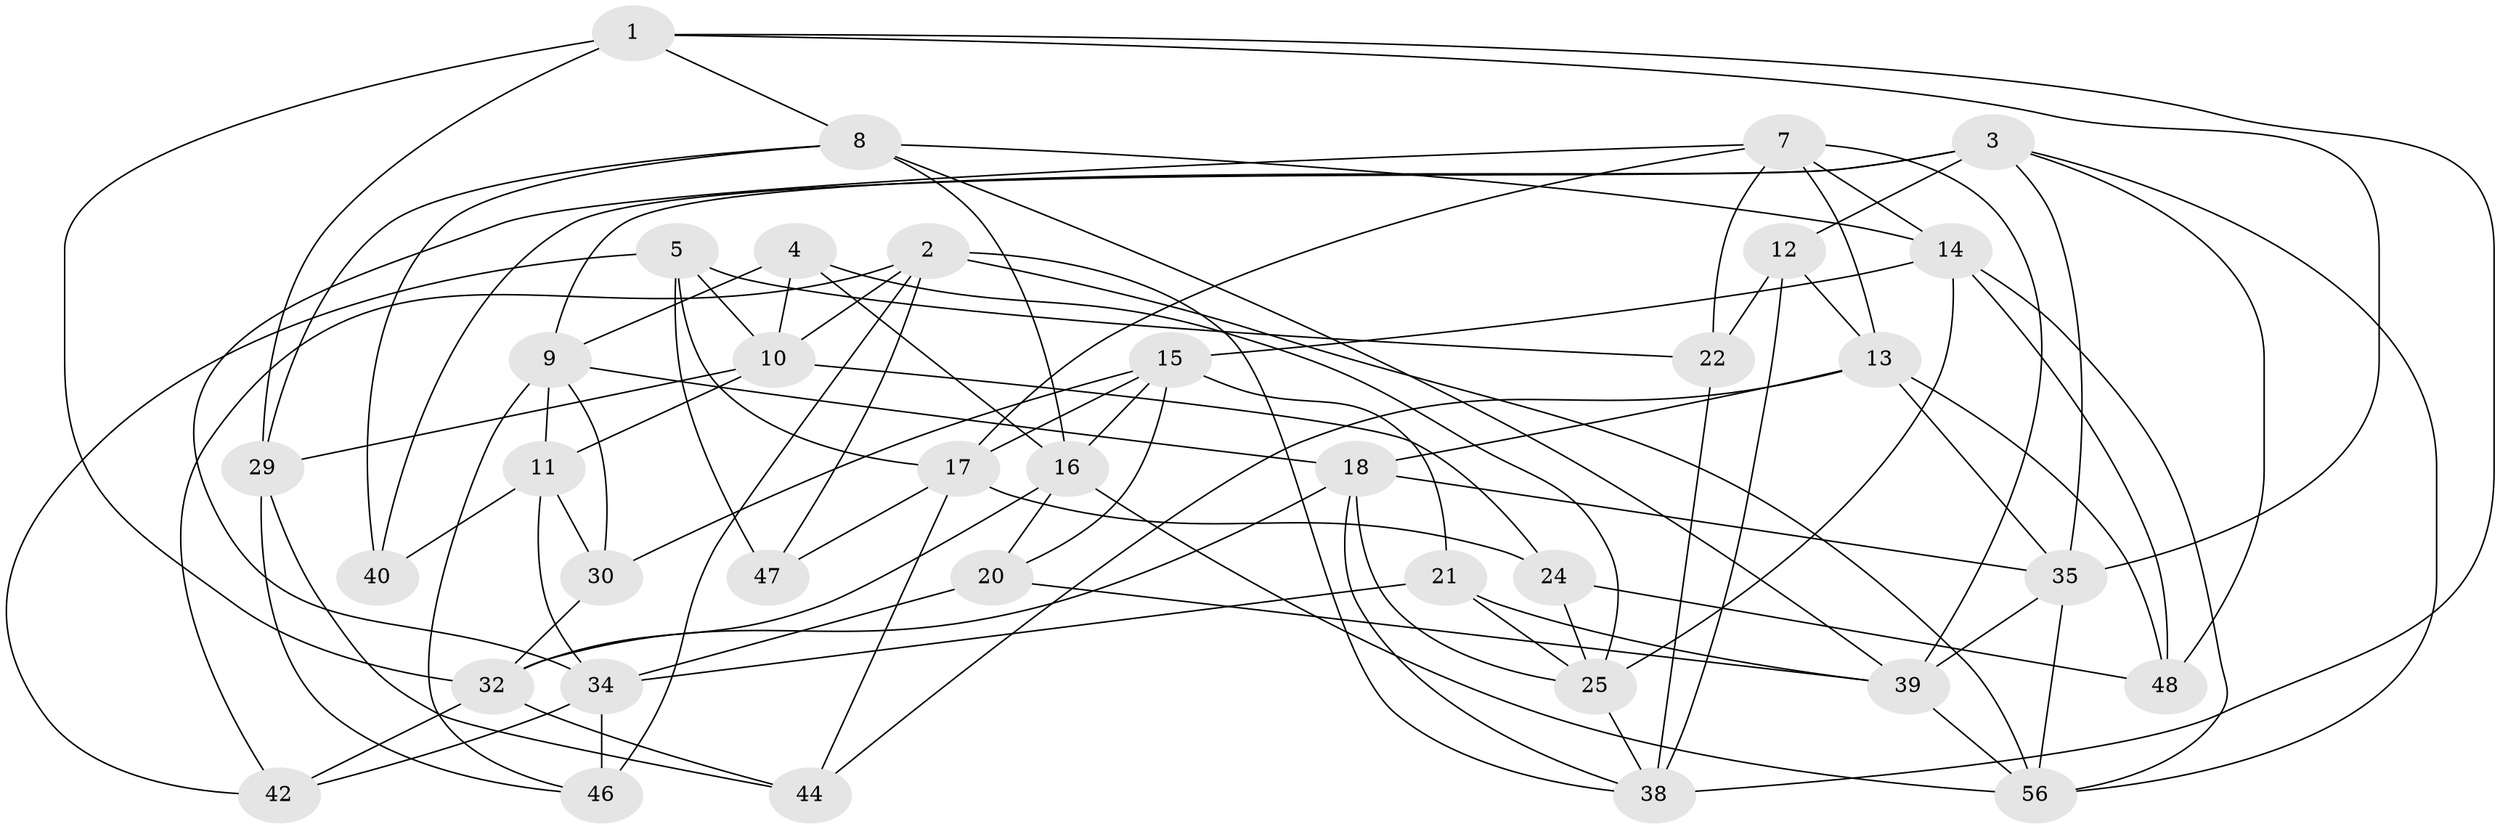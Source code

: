 // original degree distribution, {4: 1.0}
// Generated by graph-tools (version 1.1) at 2025/11/02/27/25 16:11:50]
// undirected, 36 vertices, 92 edges
graph export_dot {
graph [start="1"]
  node [color=gray90,style=filled];
  1 [super="+6"];
  2 [super="+43"];
  3 [super="+45"];
  4;
  5 [super="+55"];
  7 [super="+31"];
  8 [super="+53"];
  9 [super="+54"];
  10 [super="+28"];
  11 [super="+37"];
  12;
  13 [super="+33"];
  14 [super="+52"];
  15 [super="+36"];
  16 [super="+19"];
  17 [super="+27"];
  18 [super="+23"];
  20;
  21;
  22;
  24;
  25 [super="+26"];
  29 [super="+41"];
  30;
  32 [super="+59"];
  34 [super="+51"];
  35 [super="+49"];
  38 [super="+50"];
  39 [super="+57"];
  40;
  42;
  44;
  46;
  47;
  48;
  56 [super="+58"];
  1 -- 35;
  1 -- 8;
  1 -- 29 [weight=2];
  1 -- 32;
  1 -- 38;
  2 -- 38;
  2 -- 56;
  2 -- 47;
  2 -- 10;
  2 -- 42;
  2 -- 46;
  3 -- 40;
  3 -- 48;
  3 -- 9;
  3 -- 35;
  3 -- 12;
  3 -- 56;
  4 -- 10;
  4 -- 25;
  4 -- 9;
  4 -- 16;
  5 -- 42;
  5 -- 47 [weight=2];
  5 -- 17;
  5 -- 22;
  5 -- 10;
  7 -- 22;
  7 -- 34;
  7 -- 17;
  7 -- 39;
  7 -- 13;
  7 -- 14;
  8 -- 29;
  8 -- 40;
  8 -- 16;
  8 -- 39;
  8 -- 14;
  9 -- 46;
  9 -- 30;
  9 -- 11;
  9 -- 18;
  10 -- 11;
  10 -- 24;
  10 -- 29;
  11 -- 30;
  11 -- 40 [weight=2];
  11 -- 34;
  12 -- 22;
  12 -- 38;
  12 -- 13;
  13 -- 44;
  13 -- 35;
  13 -- 48;
  13 -- 18;
  14 -- 15;
  14 -- 25;
  14 -- 56;
  14 -- 48;
  15 -- 20;
  15 -- 30;
  15 -- 16;
  15 -- 17;
  15 -- 21;
  16 -- 20;
  16 -- 56;
  16 -- 32;
  17 -- 24;
  17 -- 44;
  17 -- 47;
  18 -- 35;
  18 -- 25;
  18 -- 38;
  18 -- 32;
  20 -- 34;
  20 -- 39;
  21 -- 39;
  21 -- 25;
  21 -- 34;
  22 -- 38;
  24 -- 48;
  24 -- 25;
  25 -- 38;
  29 -- 44;
  29 -- 46;
  30 -- 32;
  32 -- 44;
  32 -- 42;
  34 -- 42;
  34 -- 46;
  35 -- 56;
  35 -- 39;
  39 -- 56;
}
